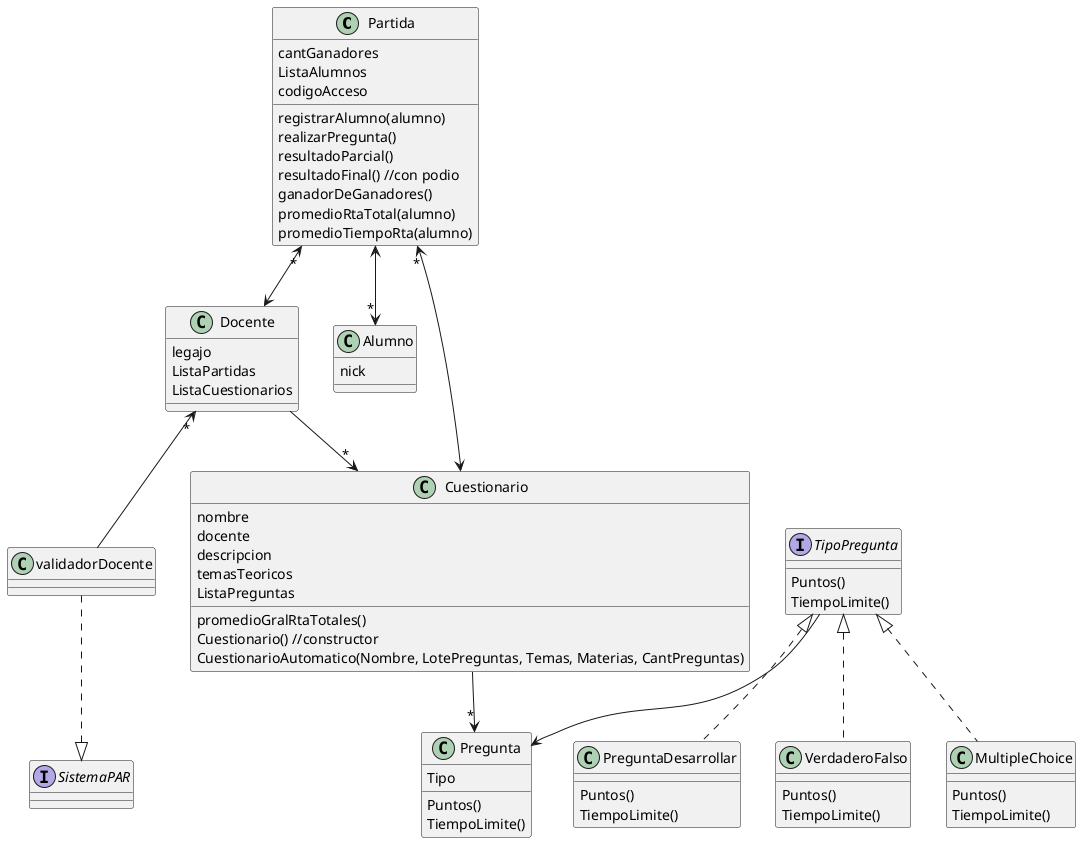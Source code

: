 @startuml
'https://plantuml.com/class-diagram

Partida "*"<--> Cuestionario

class Partida{
cantGanadores
ListaAlumnos
codigoAcceso
registrarAlumno(alumno)
realizarPregunta()
resultadoParcial()
resultadoFinal() //con podio
ganadorDeGanadores()
promedioRtaTotal(alumno)
promedioTiempoRta(alumno)
}

Partida <-->"*" Alumno

class Alumno{
nick

}

Partida "*"<--> Docente

class Docente{
legajo
ListaPartidas
ListaCuestionarios

}

Cuestionario -->"*" Pregunta
Docente -->"*" Cuestionario

class Cuestionario{
nombre
docente
descripcion
temasTeoricos
ListaPreguntas
promedioGralRtaTotales()
Cuestionario() //constructor
CuestionarioAutomatico(Nombre, LotePreguntas, Temas, Materias, CantPreguntas)
}


class Pregunta{
Tipo
Puntos()
TiempoLimite()
}

TipoPregunta <|.. VerdaderoFalso
TipoPregunta <|.. MultipleChoice
TipoPregunta <|.. PreguntaDesarrollar
TipoPregunta --> Pregunta

interface TipoPregunta{
Puntos()
TiempoLimite()
}

class VerdaderoFalso{
Puntos()
TiempoLimite()
}
class MultipleChoice{
Puntos()
TiempoLimite()
}
class PreguntaDesarrollar{
Puntos()
TiempoLimite()
}


Docente "*"<-- validadorDocente

validadorDocente ..|> SistemaPAR

class validadorDocente{
}

interface SistemaPAR{
}

@enduml
//TiempoLimite depende del tipo de pregunta
//Puntaje predefinido por el tipo de pregunta

EN PREGUNTA (usando composición):
Puntos() : tipo.puntos()